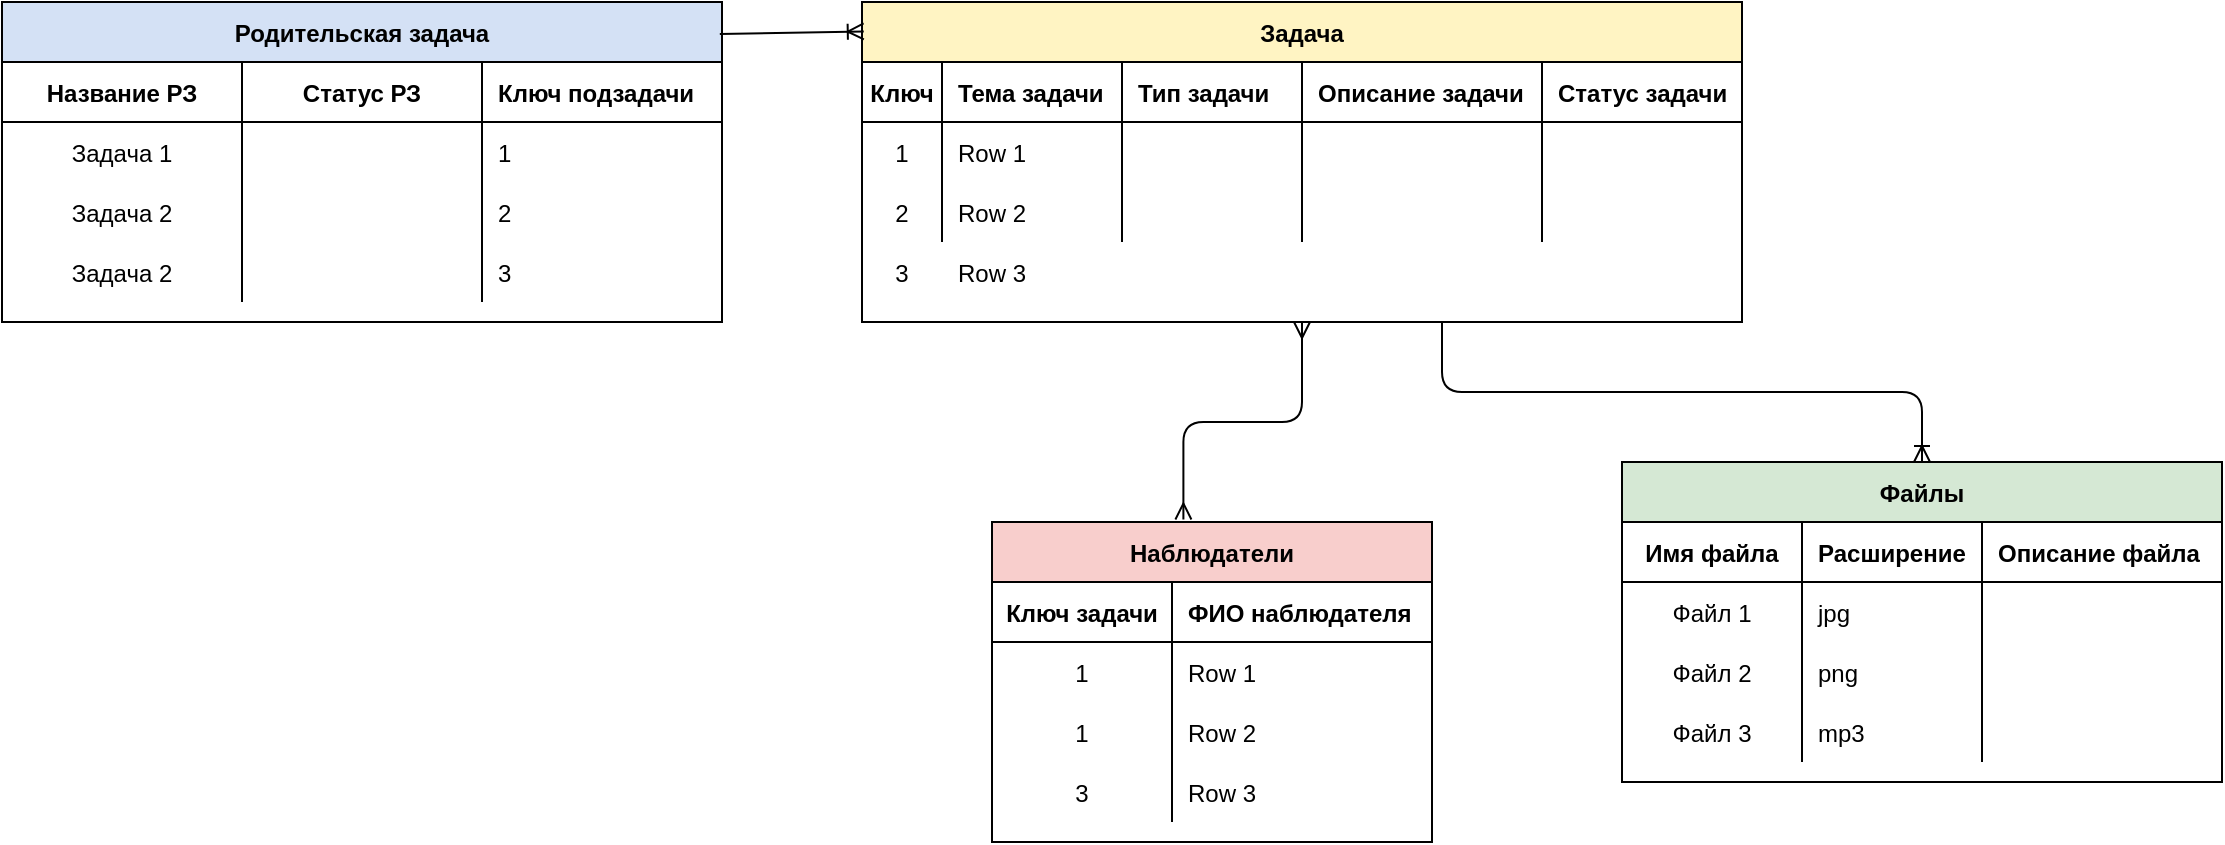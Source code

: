 <mxfile version="13.9.9" type="github">
  <diagram id="R2lEEEUBdFMjLlhIrx00" name="Page-1">
    <mxGraphModel dx="2032" dy="643" grid="1" gridSize="10" guides="1" tooltips="1" connect="1" arrows="1" fold="1" page="1" pageScale="1" pageWidth="850" pageHeight="1100" math="0" shadow="0" extFonts="Permanent Marker^https://fonts.googleapis.com/css?family=Permanent+Marker">
      <root>
        <mxCell id="0" />
        <mxCell id="1" parent="0" />
        <mxCell id="0mPExgUCbpFErJT6cLCA-1" value="Задача" style="shape=table;startSize=30;container=1;collapsible=1;childLayout=tableLayout;fixedRows=1;rowLines=0;fontStyle=1;align=center;resizeLast=1;fillColor=#FFF4C3;" vertex="1" parent="1">
          <mxGeometry x="40" y="40" width="440" height="160" as="geometry" />
        </mxCell>
        <mxCell id="0mPExgUCbpFErJT6cLCA-2" value="" style="shape=partialRectangle;collapsible=0;dropTarget=0;pointerEvents=0;fillColor=none;top=0;left=0;bottom=1;right=0;points=[[0,0.5],[1,0.5]];portConstraint=eastwest;" vertex="1" parent="0mPExgUCbpFErJT6cLCA-1">
          <mxGeometry y="30" width="440" height="30" as="geometry" />
        </mxCell>
        <mxCell id="0mPExgUCbpFErJT6cLCA-3" value="Ключ" style="shape=partialRectangle;connectable=0;fillColor=none;top=0;left=0;bottom=0;right=0;fontStyle=1;overflow=hidden;" vertex="1" parent="0mPExgUCbpFErJT6cLCA-2">
          <mxGeometry width="40" height="30" as="geometry" />
        </mxCell>
        <mxCell id="0mPExgUCbpFErJT6cLCA-4" value="Тема задачи" style="shape=partialRectangle;connectable=0;fillColor=none;top=0;left=0;bottom=0;right=0;align=left;spacingLeft=6;fontStyle=1;overflow=hidden;" vertex="1" parent="0mPExgUCbpFErJT6cLCA-2">
          <mxGeometry x="40" width="90" height="30" as="geometry" />
        </mxCell>
        <mxCell id="0mPExgUCbpFErJT6cLCA-89" value="Тип задачи" style="shape=partialRectangle;connectable=0;fillColor=none;top=0;left=0;bottom=0;right=0;align=left;spacingLeft=6;fontStyle=1;overflow=hidden;" vertex="1" parent="0mPExgUCbpFErJT6cLCA-2">
          <mxGeometry x="130" width="90" height="30" as="geometry" />
        </mxCell>
        <mxCell id="0mPExgUCbpFErJT6cLCA-29" value="Описание задачи" style="shape=partialRectangle;connectable=0;fillColor=none;top=0;left=0;bottom=0;right=0;align=left;spacingLeft=6;fontStyle=1;overflow=hidden;" vertex="1" parent="0mPExgUCbpFErJT6cLCA-2">
          <mxGeometry x="220" width="120" height="30" as="geometry" />
        </mxCell>
        <mxCell id="0mPExgUCbpFErJT6cLCA-33" value="Статус задачи" style="shape=partialRectangle;connectable=0;fillColor=none;top=0;left=0;bottom=0;right=0;align=left;spacingLeft=6;fontStyle=1;overflow=hidden;" vertex="1" parent="0mPExgUCbpFErJT6cLCA-2">
          <mxGeometry x="340" width="100" height="30" as="geometry" />
        </mxCell>
        <mxCell id="0mPExgUCbpFErJT6cLCA-5" value="" style="shape=partialRectangle;collapsible=0;dropTarget=0;pointerEvents=0;fillColor=none;top=0;left=0;bottom=0;right=0;points=[[0,0.5],[1,0.5]];portConstraint=eastwest;" vertex="1" parent="0mPExgUCbpFErJT6cLCA-1">
          <mxGeometry y="60" width="440" height="30" as="geometry" />
        </mxCell>
        <mxCell id="0mPExgUCbpFErJT6cLCA-6" value="1" style="shape=partialRectangle;connectable=0;fillColor=none;top=0;left=0;bottom=0;right=0;editable=1;overflow=hidden;" vertex="1" parent="0mPExgUCbpFErJT6cLCA-5">
          <mxGeometry width="40" height="30" as="geometry" />
        </mxCell>
        <mxCell id="0mPExgUCbpFErJT6cLCA-7" value="Row 1" style="shape=partialRectangle;connectable=0;fillColor=none;top=0;left=0;bottom=0;right=0;align=left;spacingLeft=6;overflow=hidden;" vertex="1" parent="0mPExgUCbpFErJT6cLCA-5">
          <mxGeometry x="40" width="90" height="30" as="geometry" />
        </mxCell>
        <mxCell id="0mPExgUCbpFErJT6cLCA-90" style="shape=partialRectangle;connectable=0;fillColor=none;top=0;left=0;bottom=0;right=0;align=left;spacingLeft=6;overflow=hidden;" vertex="1" parent="0mPExgUCbpFErJT6cLCA-5">
          <mxGeometry x="130" width="90" height="30" as="geometry" />
        </mxCell>
        <mxCell id="0mPExgUCbpFErJT6cLCA-30" style="shape=partialRectangle;connectable=0;fillColor=none;top=0;left=0;bottom=0;right=0;align=left;spacingLeft=6;overflow=hidden;" vertex="1" parent="0mPExgUCbpFErJT6cLCA-5">
          <mxGeometry x="220" width="120" height="30" as="geometry" />
        </mxCell>
        <mxCell id="0mPExgUCbpFErJT6cLCA-34" style="shape=partialRectangle;connectable=0;fillColor=none;top=0;left=0;bottom=0;right=0;align=left;spacingLeft=6;overflow=hidden;" vertex="1" parent="0mPExgUCbpFErJT6cLCA-5">
          <mxGeometry x="340" width="100" height="30" as="geometry" />
        </mxCell>
        <mxCell id="0mPExgUCbpFErJT6cLCA-11" value="" style="shape=partialRectangle;collapsible=0;dropTarget=0;pointerEvents=0;fillColor=none;top=0;left=0;bottom=0;right=0;points=[[0,0.5],[1,0.5]];portConstraint=eastwest;" vertex="1" parent="0mPExgUCbpFErJT6cLCA-1">
          <mxGeometry y="90" width="440" height="30" as="geometry" />
        </mxCell>
        <mxCell id="0mPExgUCbpFErJT6cLCA-12" value="2" style="shape=partialRectangle;connectable=0;fillColor=none;top=0;left=0;bottom=0;right=0;editable=1;overflow=hidden;" vertex="1" parent="0mPExgUCbpFErJT6cLCA-11">
          <mxGeometry width="40" height="30" as="geometry" />
        </mxCell>
        <mxCell id="0mPExgUCbpFErJT6cLCA-13" value="Row 2" style="shape=partialRectangle;connectable=0;fillColor=none;top=0;left=0;bottom=0;right=0;align=left;spacingLeft=6;overflow=hidden;" vertex="1" parent="0mPExgUCbpFErJT6cLCA-11">
          <mxGeometry x="40" width="90" height="30" as="geometry" />
        </mxCell>
        <mxCell id="0mPExgUCbpFErJT6cLCA-91" style="shape=partialRectangle;connectable=0;fillColor=none;top=0;left=0;bottom=0;right=0;align=left;spacingLeft=6;overflow=hidden;" vertex="1" parent="0mPExgUCbpFErJT6cLCA-11">
          <mxGeometry x="130" width="90" height="30" as="geometry" />
        </mxCell>
        <mxCell id="0mPExgUCbpFErJT6cLCA-32" style="shape=partialRectangle;connectable=0;fillColor=none;top=0;left=0;bottom=0;right=0;align=left;spacingLeft=6;overflow=hidden;" vertex="1" parent="0mPExgUCbpFErJT6cLCA-11">
          <mxGeometry x="220" width="120" height="30" as="geometry" />
        </mxCell>
        <mxCell id="0mPExgUCbpFErJT6cLCA-36" style="shape=partialRectangle;connectable=0;fillColor=none;top=0;left=0;bottom=0;right=0;align=left;spacingLeft=6;overflow=hidden;" vertex="1" parent="0mPExgUCbpFErJT6cLCA-11">
          <mxGeometry x="340" width="100" height="30" as="geometry" />
        </mxCell>
        <mxCell id="0mPExgUCbpFErJT6cLCA-38" value="Родительская задача" style="shape=table;startSize=30;container=1;collapsible=1;childLayout=tableLayout;fixedRows=1;rowLines=0;fontStyle=1;align=center;resizeLast=1;fillColor=#D4E1F5;" vertex="1" parent="1">
          <mxGeometry x="-390" y="40" width="360" height="160" as="geometry" />
        </mxCell>
        <mxCell id="0mPExgUCbpFErJT6cLCA-39" value="" style="shape=partialRectangle;collapsible=0;dropTarget=0;pointerEvents=0;fillColor=none;top=0;left=0;bottom=1;right=0;points=[[0,0.5],[1,0.5]];portConstraint=eastwest;" vertex="1" parent="0mPExgUCbpFErJT6cLCA-38">
          <mxGeometry y="30" width="360" height="30" as="geometry" />
        </mxCell>
        <mxCell id="0mPExgUCbpFErJT6cLCA-40" value="Название РЗ" style="shape=partialRectangle;connectable=0;fillColor=none;top=0;left=0;bottom=0;right=0;fontStyle=1;overflow=hidden;" vertex="1" parent="0mPExgUCbpFErJT6cLCA-39">
          <mxGeometry width="120" height="30" as="geometry" />
        </mxCell>
        <mxCell id="0mPExgUCbpFErJT6cLCA-92" value="Статус РЗ" style="shape=partialRectangle;connectable=0;fillColor=none;top=0;left=0;bottom=0;right=0;fontStyle=1;overflow=hidden;" vertex="1" parent="0mPExgUCbpFErJT6cLCA-39">
          <mxGeometry x="120" width="120" height="30" as="geometry" />
        </mxCell>
        <mxCell id="0mPExgUCbpFErJT6cLCA-41" value="Ключ подзадачи" style="shape=partialRectangle;connectable=0;fillColor=none;top=0;left=0;bottom=0;right=0;align=left;spacingLeft=6;fontStyle=1;overflow=hidden;" vertex="1" parent="0mPExgUCbpFErJT6cLCA-39">
          <mxGeometry x="240" width="120" height="30" as="geometry" />
        </mxCell>
        <mxCell id="0mPExgUCbpFErJT6cLCA-42" value="" style="shape=partialRectangle;collapsible=0;dropTarget=0;pointerEvents=0;fillColor=none;top=0;left=0;bottom=0;right=0;points=[[0,0.5],[1,0.5]];portConstraint=eastwest;" vertex="1" parent="0mPExgUCbpFErJT6cLCA-38">
          <mxGeometry y="60" width="360" height="30" as="geometry" />
        </mxCell>
        <mxCell id="0mPExgUCbpFErJT6cLCA-43" value="Задача 1" style="shape=partialRectangle;connectable=0;fillColor=none;top=0;left=0;bottom=0;right=0;editable=1;overflow=hidden;" vertex="1" parent="0mPExgUCbpFErJT6cLCA-42">
          <mxGeometry width="120" height="30" as="geometry" />
        </mxCell>
        <mxCell id="0mPExgUCbpFErJT6cLCA-93" style="shape=partialRectangle;connectable=0;fillColor=none;top=0;left=0;bottom=0;right=0;editable=1;overflow=hidden;" vertex="1" parent="0mPExgUCbpFErJT6cLCA-42">
          <mxGeometry x="120" width="120" height="30" as="geometry" />
        </mxCell>
        <mxCell id="0mPExgUCbpFErJT6cLCA-44" value="1" style="shape=partialRectangle;connectable=0;fillColor=none;top=0;left=0;bottom=0;right=0;align=left;spacingLeft=6;overflow=hidden;" vertex="1" parent="0mPExgUCbpFErJT6cLCA-42">
          <mxGeometry x="240" width="120" height="30" as="geometry" />
        </mxCell>
        <mxCell id="0mPExgUCbpFErJT6cLCA-45" value="" style="shape=partialRectangle;collapsible=0;dropTarget=0;pointerEvents=0;fillColor=none;top=0;left=0;bottom=0;right=0;points=[[0,0.5],[1,0.5]];portConstraint=eastwest;" vertex="1" parent="0mPExgUCbpFErJT6cLCA-38">
          <mxGeometry y="90" width="360" height="30" as="geometry" />
        </mxCell>
        <mxCell id="0mPExgUCbpFErJT6cLCA-46" value="Задача 2" style="shape=partialRectangle;connectable=0;fillColor=none;top=0;left=0;bottom=0;right=0;editable=1;overflow=hidden;" vertex="1" parent="0mPExgUCbpFErJT6cLCA-45">
          <mxGeometry width="120" height="30" as="geometry" />
        </mxCell>
        <mxCell id="0mPExgUCbpFErJT6cLCA-94" style="shape=partialRectangle;connectable=0;fillColor=none;top=0;left=0;bottom=0;right=0;editable=1;overflow=hidden;" vertex="1" parent="0mPExgUCbpFErJT6cLCA-45">
          <mxGeometry x="120" width="120" height="30" as="geometry" />
        </mxCell>
        <mxCell id="0mPExgUCbpFErJT6cLCA-47" value="2" style="shape=partialRectangle;connectable=0;fillColor=none;top=0;left=0;bottom=0;right=0;align=left;spacingLeft=6;overflow=hidden;" vertex="1" parent="0mPExgUCbpFErJT6cLCA-45">
          <mxGeometry x="240" width="120" height="30" as="geometry" />
        </mxCell>
        <mxCell id="0mPExgUCbpFErJT6cLCA-48" value="" style="shape=partialRectangle;collapsible=0;dropTarget=0;pointerEvents=0;fillColor=none;top=0;left=0;bottom=0;right=0;points=[[0,0.5],[1,0.5]];portConstraint=eastwest;" vertex="1" parent="0mPExgUCbpFErJT6cLCA-38">
          <mxGeometry y="120" width="360" height="30" as="geometry" />
        </mxCell>
        <mxCell id="0mPExgUCbpFErJT6cLCA-49" value="Задача 2" style="shape=partialRectangle;connectable=0;fillColor=none;top=0;left=0;bottom=0;right=0;editable=1;overflow=hidden;" vertex="1" parent="0mPExgUCbpFErJT6cLCA-48">
          <mxGeometry width="120" height="30" as="geometry" />
        </mxCell>
        <mxCell id="0mPExgUCbpFErJT6cLCA-95" style="shape=partialRectangle;connectable=0;fillColor=none;top=0;left=0;bottom=0;right=0;editable=1;overflow=hidden;" vertex="1" parent="0mPExgUCbpFErJT6cLCA-48">
          <mxGeometry x="120" width="120" height="30" as="geometry" />
        </mxCell>
        <mxCell id="0mPExgUCbpFErJT6cLCA-50" value="3" style="shape=partialRectangle;connectable=0;fillColor=none;top=0;left=0;bottom=0;right=0;align=left;spacingLeft=6;overflow=hidden;" vertex="1" parent="0mPExgUCbpFErJT6cLCA-48">
          <mxGeometry x="240" width="120" height="30" as="geometry" />
        </mxCell>
        <mxCell id="0mPExgUCbpFErJT6cLCA-51" value="3" style="shape=partialRectangle;connectable=0;fillColor=none;top=0;left=0;bottom=0;right=0;editable=1;overflow=hidden;" vertex="1" parent="1">
          <mxGeometry x="40" y="160" width="40" height="30" as="geometry" />
        </mxCell>
        <mxCell id="0mPExgUCbpFErJT6cLCA-52" value="Row 3" style="shape=partialRectangle;connectable=0;fillColor=none;top=0;left=0;bottom=0;right=0;align=left;spacingLeft=6;overflow=hidden;" vertex="1" parent="1">
          <mxGeometry x="80" y="160" width="90" height="30" as="geometry" />
        </mxCell>
        <mxCell id="0mPExgUCbpFErJT6cLCA-53" value="Файлы" style="shape=table;startSize=30;container=1;collapsible=1;childLayout=tableLayout;fixedRows=1;rowLines=0;fontStyle=1;align=center;resizeLast=1;fillColor=#D5E8D4;" vertex="1" parent="1">
          <mxGeometry x="420" y="270" width="300" height="160" as="geometry" />
        </mxCell>
        <mxCell id="0mPExgUCbpFErJT6cLCA-54" value="" style="shape=partialRectangle;collapsible=0;dropTarget=0;pointerEvents=0;fillColor=none;top=0;left=0;bottom=1;right=0;points=[[0,0.5],[1,0.5]];portConstraint=eastwest;" vertex="1" parent="0mPExgUCbpFErJT6cLCA-53">
          <mxGeometry y="30" width="300" height="30" as="geometry" />
        </mxCell>
        <mxCell id="0mPExgUCbpFErJT6cLCA-55" value="Имя файла" style="shape=partialRectangle;connectable=0;fillColor=none;top=0;left=0;bottom=0;right=0;fontStyle=1;overflow=hidden;" vertex="1" parent="0mPExgUCbpFErJT6cLCA-54">
          <mxGeometry width="90" height="30" as="geometry" />
        </mxCell>
        <mxCell id="0mPExgUCbpFErJT6cLCA-56" value="Расширение " style="shape=partialRectangle;connectable=0;fillColor=none;top=0;left=0;bottom=0;right=0;align=left;spacingLeft=6;fontStyle=1;overflow=hidden;" vertex="1" parent="0mPExgUCbpFErJT6cLCA-54">
          <mxGeometry x="90" width="90" height="30" as="geometry" />
        </mxCell>
        <mxCell id="0mPExgUCbpFErJT6cLCA-66" value="Описание файла" style="shape=partialRectangle;connectable=0;fillColor=none;top=0;left=0;bottom=0;right=0;align=left;spacingLeft=6;fontStyle=1;overflow=hidden;" vertex="1" parent="0mPExgUCbpFErJT6cLCA-54">
          <mxGeometry x="180" width="120" height="30" as="geometry" />
        </mxCell>
        <mxCell id="0mPExgUCbpFErJT6cLCA-57" value="" style="shape=partialRectangle;collapsible=0;dropTarget=0;pointerEvents=0;fillColor=none;top=0;left=0;bottom=0;right=0;points=[[0,0.5],[1,0.5]];portConstraint=eastwest;" vertex="1" parent="0mPExgUCbpFErJT6cLCA-53">
          <mxGeometry y="60" width="300" height="30" as="geometry" />
        </mxCell>
        <mxCell id="0mPExgUCbpFErJT6cLCA-58" value="Файл 1" style="shape=partialRectangle;connectable=0;fillColor=none;top=0;left=0;bottom=0;right=0;editable=1;overflow=hidden;" vertex="1" parent="0mPExgUCbpFErJT6cLCA-57">
          <mxGeometry width="90" height="30" as="geometry" />
        </mxCell>
        <mxCell id="0mPExgUCbpFErJT6cLCA-59" value="jpg" style="shape=partialRectangle;connectable=0;fillColor=none;top=0;left=0;bottom=0;right=0;align=left;spacingLeft=6;overflow=hidden;" vertex="1" parent="0mPExgUCbpFErJT6cLCA-57">
          <mxGeometry x="90" width="90" height="30" as="geometry" />
        </mxCell>
        <mxCell id="0mPExgUCbpFErJT6cLCA-67" style="shape=partialRectangle;connectable=0;fillColor=none;top=0;left=0;bottom=0;right=0;align=left;spacingLeft=6;overflow=hidden;" vertex="1" parent="0mPExgUCbpFErJT6cLCA-57">
          <mxGeometry x="180" width="120" height="30" as="geometry" />
        </mxCell>
        <mxCell id="0mPExgUCbpFErJT6cLCA-60" value="" style="shape=partialRectangle;collapsible=0;dropTarget=0;pointerEvents=0;fillColor=none;top=0;left=0;bottom=0;right=0;points=[[0,0.5],[1,0.5]];portConstraint=eastwest;" vertex="1" parent="0mPExgUCbpFErJT6cLCA-53">
          <mxGeometry y="90" width="300" height="30" as="geometry" />
        </mxCell>
        <mxCell id="0mPExgUCbpFErJT6cLCA-61" value="Файл 2" style="shape=partialRectangle;connectable=0;fillColor=none;top=0;left=0;bottom=0;right=0;editable=1;overflow=hidden;" vertex="1" parent="0mPExgUCbpFErJT6cLCA-60">
          <mxGeometry width="90" height="30" as="geometry" />
        </mxCell>
        <mxCell id="0mPExgUCbpFErJT6cLCA-62" value="png" style="shape=partialRectangle;connectable=0;fillColor=none;top=0;left=0;bottom=0;right=0;align=left;spacingLeft=6;overflow=hidden;" vertex="1" parent="0mPExgUCbpFErJT6cLCA-60">
          <mxGeometry x="90" width="90" height="30" as="geometry" />
        </mxCell>
        <mxCell id="0mPExgUCbpFErJT6cLCA-68" style="shape=partialRectangle;connectable=0;fillColor=none;top=0;left=0;bottom=0;right=0;align=left;spacingLeft=6;overflow=hidden;" vertex="1" parent="0mPExgUCbpFErJT6cLCA-60">
          <mxGeometry x="180" width="120" height="30" as="geometry" />
        </mxCell>
        <mxCell id="0mPExgUCbpFErJT6cLCA-63" value="" style="shape=partialRectangle;collapsible=0;dropTarget=0;pointerEvents=0;fillColor=none;top=0;left=0;bottom=0;right=0;points=[[0,0.5],[1,0.5]];portConstraint=eastwest;" vertex="1" parent="0mPExgUCbpFErJT6cLCA-53">
          <mxGeometry y="120" width="300" height="30" as="geometry" />
        </mxCell>
        <mxCell id="0mPExgUCbpFErJT6cLCA-64" value="Файл 3" style="shape=partialRectangle;connectable=0;fillColor=none;top=0;left=0;bottom=0;right=0;editable=1;overflow=hidden;" vertex="1" parent="0mPExgUCbpFErJT6cLCA-63">
          <mxGeometry width="90" height="30" as="geometry" />
        </mxCell>
        <mxCell id="0mPExgUCbpFErJT6cLCA-65" value="mp3" style="shape=partialRectangle;connectable=0;fillColor=none;top=0;left=0;bottom=0;right=0;align=left;spacingLeft=6;overflow=hidden;" vertex="1" parent="0mPExgUCbpFErJT6cLCA-63">
          <mxGeometry x="90" width="90" height="30" as="geometry" />
        </mxCell>
        <mxCell id="0mPExgUCbpFErJT6cLCA-69" style="shape=partialRectangle;connectable=0;fillColor=none;top=0;left=0;bottom=0;right=0;align=left;spacingLeft=6;overflow=hidden;" vertex="1" parent="0mPExgUCbpFErJT6cLCA-63">
          <mxGeometry x="180" width="120" height="30" as="geometry" />
        </mxCell>
        <mxCell id="0mPExgUCbpFErJT6cLCA-70" value="Наблюдатели" style="shape=table;startSize=30;container=1;collapsible=1;childLayout=tableLayout;fixedRows=1;rowLines=0;fontStyle=1;align=center;resizeLast=1;fillColor=#F8CECC;" vertex="1" parent="1">
          <mxGeometry x="105" y="300" width="220" height="160" as="geometry" />
        </mxCell>
        <mxCell id="0mPExgUCbpFErJT6cLCA-71" value="" style="shape=partialRectangle;collapsible=0;dropTarget=0;pointerEvents=0;fillColor=none;top=0;left=0;bottom=1;right=0;points=[[0,0.5],[1,0.5]];portConstraint=eastwest;" vertex="1" parent="0mPExgUCbpFErJT6cLCA-70">
          <mxGeometry y="30" width="220" height="30" as="geometry" />
        </mxCell>
        <mxCell id="0mPExgUCbpFErJT6cLCA-72" value="Ключ задачи" style="shape=partialRectangle;connectable=0;fillColor=none;top=0;left=0;bottom=0;right=0;fontStyle=1;overflow=hidden;" vertex="1" parent="0mPExgUCbpFErJT6cLCA-71">
          <mxGeometry width="90" height="30" as="geometry" />
        </mxCell>
        <mxCell id="0mPExgUCbpFErJT6cLCA-73" value="ФИО наблюдателя" style="shape=partialRectangle;connectable=0;fillColor=none;top=0;left=0;bottom=0;right=0;align=left;spacingLeft=6;fontStyle=1;overflow=hidden;" vertex="1" parent="0mPExgUCbpFErJT6cLCA-71">
          <mxGeometry x="90" width="130" height="30" as="geometry" />
        </mxCell>
        <mxCell id="0mPExgUCbpFErJT6cLCA-74" value="" style="shape=partialRectangle;collapsible=0;dropTarget=0;pointerEvents=0;fillColor=none;top=0;left=0;bottom=0;right=0;points=[[0,0.5],[1,0.5]];portConstraint=eastwest;" vertex="1" parent="0mPExgUCbpFErJT6cLCA-70">
          <mxGeometry y="60" width="220" height="30" as="geometry" />
        </mxCell>
        <mxCell id="0mPExgUCbpFErJT6cLCA-75" value="1" style="shape=partialRectangle;connectable=0;fillColor=none;top=0;left=0;bottom=0;right=0;editable=1;overflow=hidden;" vertex="1" parent="0mPExgUCbpFErJT6cLCA-74">
          <mxGeometry width="90" height="30" as="geometry" />
        </mxCell>
        <mxCell id="0mPExgUCbpFErJT6cLCA-76" value="Row 1" style="shape=partialRectangle;connectable=0;fillColor=none;top=0;left=0;bottom=0;right=0;align=left;spacingLeft=6;overflow=hidden;" vertex="1" parent="0mPExgUCbpFErJT6cLCA-74">
          <mxGeometry x="90" width="130" height="30" as="geometry" />
        </mxCell>
        <mxCell id="0mPExgUCbpFErJT6cLCA-77" value="" style="shape=partialRectangle;collapsible=0;dropTarget=0;pointerEvents=0;fillColor=none;top=0;left=0;bottom=0;right=0;points=[[0,0.5],[1,0.5]];portConstraint=eastwest;" vertex="1" parent="0mPExgUCbpFErJT6cLCA-70">
          <mxGeometry y="90" width="220" height="30" as="geometry" />
        </mxCell>
        <mxCell id="0mPExgUCbpFErJT6cLCA-78" value="1" style="shape=partialRectangle;connectable=0;fillColor=none;top=0;left=0;bottom=0;right=0;editable=1;overflow=hidden;" vertex="1" parent="0mPExgUCbpFErJT6cLCA-77">
          <mxGeometry width="90" height="30" as="geometry" />
        </mxCell>
        <mxCell id="0mPExgUCbpFErJT6cLCA-79" value="Row 2" style="shape=partialRectangle;connectable=0;fillColor=none;top=0;left=0;bottom=0;right=0;align=left;spacingLeft=6;overflow=hidden;" vertex="1" parent="0mPExgUCbpFErJT6cLCA-77">
          <mxGeometry x="90" width="130" height="30" as="geometry" />
        </mxCell>
        <mxCell id="0mPExgUCbpFErJT6cLCA-80" value="" style="shape=partialRectangle;collapsible=0;dropTarget=0;pointerEvents=0;fillColor=none;top=0;left=0;bottom=0;right=0;points=[[0,0.5],[1,0.5]];portConstraint=eastwest;" vertex="1" parent="0mPExgUCbpFErJT6cLCA-70">
          <mxGeometry y="120" width="220" height="30" as="geometry" />
        </mxCell>
        <mxCell id="0mPExgUCbpFErJT6cLCA-81" value="3" style="shape=partialRectangle;connectable=0;fillColor=none;top=0;left=0;bottom=0;right=0;editable=1;overflow=hidden;" vertex="1" parent="0mPExgUCbpFErJT6cLCA-80">
          <mxGeometry width="90" height="30" as="geometry" />
        </mxCell>
        <mxCell id="0mPExgUCbpFErJT6cLCA-82" value="Row 3" style="shape=partialRectangle;connectable=0;fillColor=none;top=0;left=0;bottom=0;right=0;align=left;spacingLeft=6;overflow=hidden;" vertex="1" parent="0mPExgUCbpFErJT6cLCA-80">
          <mxGeometry x="90" width="130" height="30" as="geometry" />
        </mxCell>
        <mxCell id="0mPExgUCbpFErJT6cLCA-83" value="" style="fontSize=12;html=1;endArrow=ERoneToMany;entryX=0.5;entryY=0;entryDx=0;entryDy=0;edgeStyle=elbowEdgeStyle;elbow=vertical;" edge="1" parent="1" target="0mPExgUCbpFErJT6cLCA-53">
          <mxGeometry width="100" height="100" relative="1" as="geometry">
            <mxPoint x="330" y="200" as="sourcePoint" />
            <mxPoint x="470" y="180" as="targetPoint" />
          </mxGeometry>
        </mxCell>
        <mxCell id="0mPExgUCbpFErJT6cLCA-84" value="" style="fontSize=12;html=1;endArrow=ERoneToMany;exitX=0.997;exitY=0.1;exitDx=0;exitDy=0;entryX=0.002;entryY=0.092;entryDx=0;entryDy=0;entryPerimeter=0;exitPerimeter=0;" edge="1" parent="1" source="0mPExgUCbpFErJT6cLCA-38" target="0mPExgUCbpFErJT6cLCA-1">
          <mxGeometry width="100" height="100" relative="1" as="geometry">
            <mxPoint x="370" y="280" as="sourcePoint" />
            <mxPoint x="470" y="180" as="targetPoint" />
          </mxGeometry>
        </mxCell>
        <mxCell id="0mPExgUCbpFErJT6cLCA-85" value="" style="edgeStyle=orthogonalEdgeStyle;fontSize=12;html=1;endArrow=ERmany;startArrow=ERmany;exitX=0.435;exitY=-0.008;exitDx=0;exitDy=0;exitPerimeter=0;entryX=0.5;entryY=1;entryDx=0;entryDy=0;" edge="1" parent="1" source="0mPExgUCbpFErJT6cLCA-70" target="0mPExgUCbpFErJT6cLCA-1">
          <mxGeometry width="100" height="100" relative="1" as="geometry">
            <mxPoint x="350" y="280" as="sourcePoint" />
            <mxPoint x="450" y="180" as="targetPoint" />
          </mxGeometry>
        </mxCell>
      </root>
    </mxGraphModel>
  </diagram>
</mxfile>
